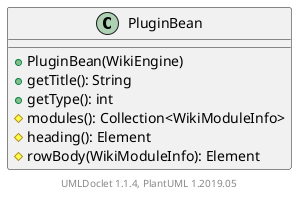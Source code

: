 @startuml

    class PluginBean [[PluginBean.html]] {
        +PluginBean(WikiEngine)
        +getTitle(): String
        +getType(): int
        #modules(): Collection<WikiModuleInfo>
        #heading(): Element
        #rowBody(WikiModuleInfo): Element
    }


    center footer UMLDoclet 1.1.4, PlantUML 1.2019.05
@enduml
